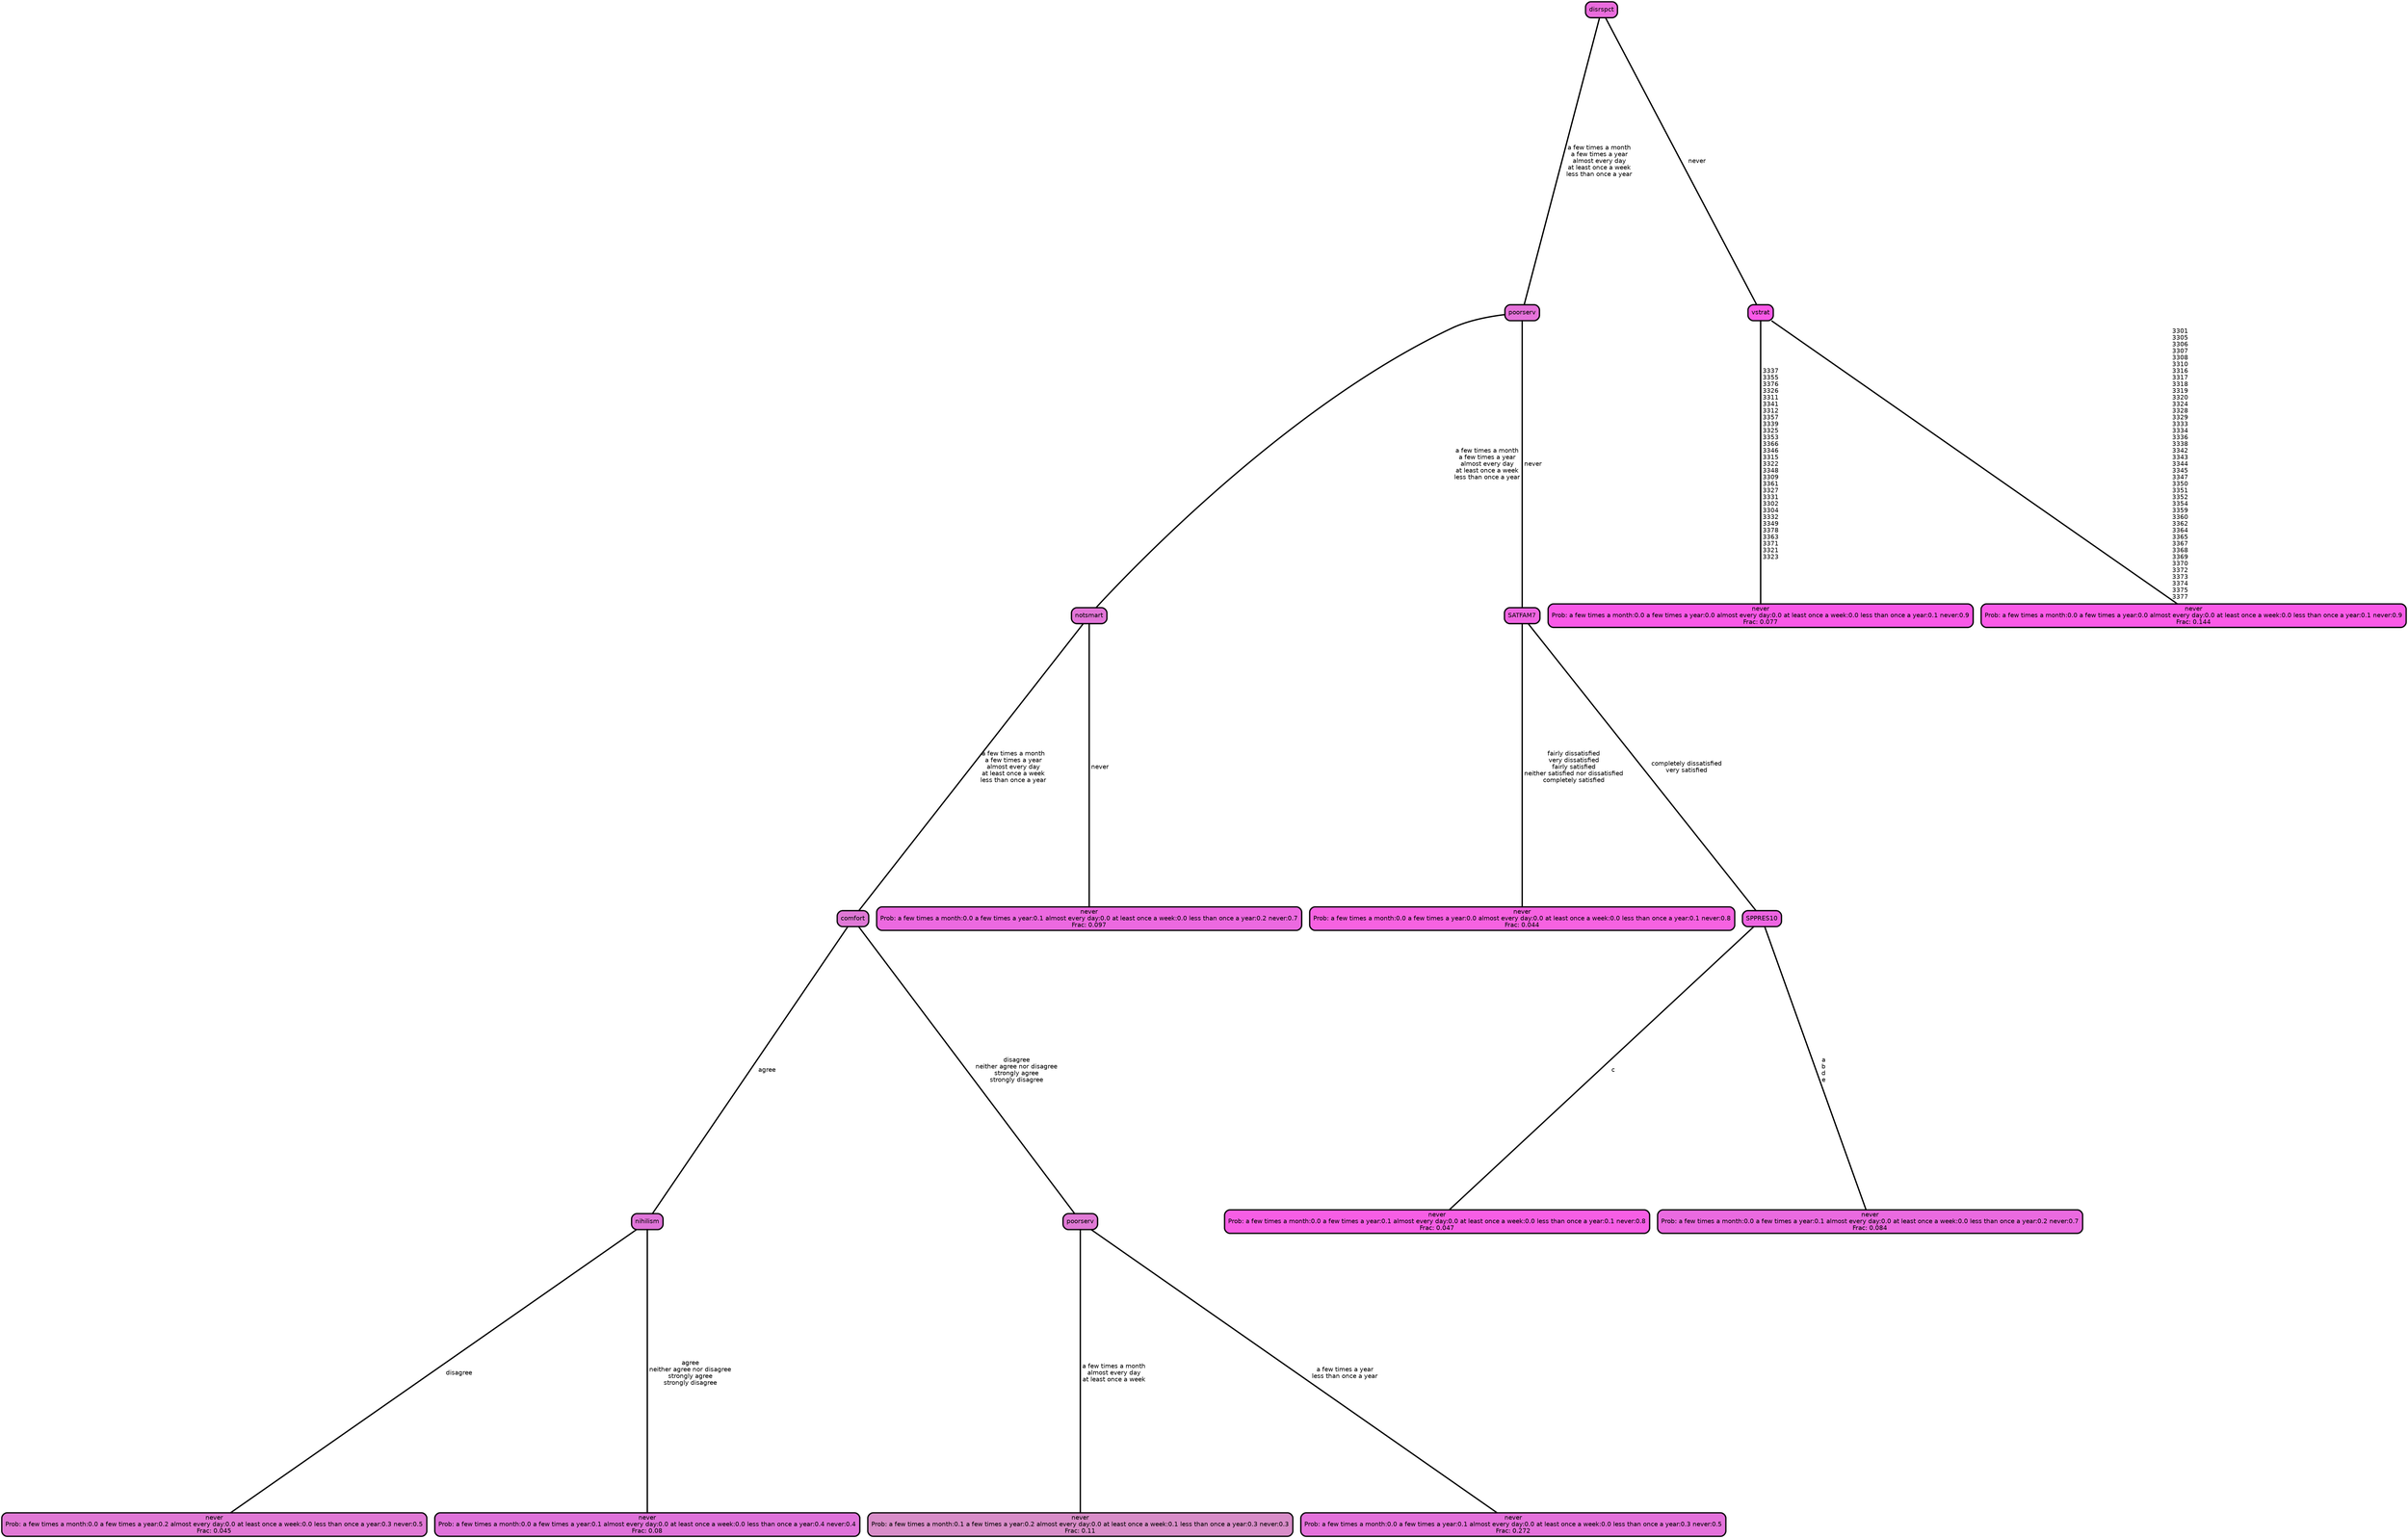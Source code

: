graph Tree {
node [shape=box, style="filled, rounded",color="black",penwidth="3",fontcolor="black",                 fontname=helvetica] ;
graph [ranksep="0 equally", splines=straight,                 bgcolor=transparent, dpi=200] ;
edge [fontname=helvetica, color=black] ;
0 [label="never
Prob: a few times a month:0.0 a few times a year:0.2 almost every day:0.0 at least once a week:0.0 less than once a year:0.3 never:0.5
Frac: 0.045", fillcolor="#e178d5"] ;
1 [label="nihilism", fillcolor="#e074d9"] ;
2 [label="never
Prob: a few times a month:0.0 a few times a year:0.1 almost every day:0.0 at least once a week:0.0 less than once a year:0.4 never:0.4
Frac: 0.08", fillcolor="#df72da"] ;
3 [label="comfort", fillcolor="#e078d6"] ;
4 [label="never
Prob: a few times a month:0.1 a few times a year:0.2 almost every day:0.0 at least once a week:0.1 less than once a year:0.3 never:0.3
Frac: 0.11", fillcolor="#d88dc8"] ;
5 [label="poorserv", fillcolor="#e079d5"] ;
6 [label="never
Prob: a few times a month:0.0 a few times a year:0.1 almost every day:0.0 at least once a week:0.0 less than once a year:0.3 never:0.5
Frac: 0.272", fillcolor="#e471db"] ;
7 [label="notsmart", fillcolor="#e275d8"] ;
8 [label="never
Prob: a few times a month:0.0 a few times a year:0.1 almost every day:0.0 at least once a week:0.0 less than once a year:0.2 never:0.7
Frac: 0.097", fillcolor="#ec69e0"] ;
9 [label="poorserv", fillcolor="#e572da"] ;
10 [label="never
Prob: a few times a month:0.0 a few times a year:0.0 almost every day:0.0 at least once a week:0.0 less than once a year:0.1 never:0.8
Frac: 0.044", fillcolor="#f662e1"] ;
11 [label="SATFAM7", fillcolor="#f065e2"] ;
12 [label="never
Prob: a few times a month:0.0 a few times a year:0.1 almost every day:0.0 at least once a week:0.0 less than once a year:0.1 never:0.8
Frac: 0.047", fillcolor="#f65ee5"] ;
13 [label="SPPRES10", fillcolor="#ee65e2"] ;
14 [label="never
Prob: a few times a month:0.0 a few times a year:0.1 almost every day:0.0 at least once a week:0.0 less than once a year:0.2 never:0.7
Frac: 0.084", fillcolor="#ea6ae0"] ;
15 [label="disrspct", fillcolor="#ea6cdd"] ;
16 [label="never
Prob: a few times a month:0.0 a few times a year:0.0 almost every day:0.0 at least once a week:0.0 less than once a year:0.1 never:0.9
Frac: 0.077", fillcolor="#f959e7"] ;
17 [label="vstrat", fillcolor="#fa59e7"] ;
18 [label="never
Prob: a few times a month:0.0 a few times a year:0.0 almost every day:0.0 at least once a week:0.0 less than once a year:0.1 never:0.9
Frac: 0.144", fillcolor="#fb5ae7"] ;
1 -- 0 [label=" disagree",penwidth=3] ;
1 -- 2 [label=" agree\n neither agree nor disagree\n strongly agree\n strongly disagree",penwidth=3] ;
3 -- 1 [label=" agree",penwidth=3] ;
3 -- 5 [label=" disagree\n neither agree nor disagree\n strongly agree\n strongly disagree",penwidth=3] ;
5 -- 4 [label=" a few times a month\n almost every day\n at least once a week",penwidth=3] ;
5 -- 6 [label=" a few times a year\n less than once a year",penwidth=3] ;
7 -- 3 [label=" a few times a month\n a few times a year\n almost every day\n at least once a week\n less than once a year",penwidth=3] ;
7 -- 8 [label=" never",penwidth=3] ;
9 -- 7 [label=" a few times a month\n a few times a year\n almost every day\n at least once a week\n less than once a year",penwidth=3] ;
9 -- 11 [label=" never",penwidth=3] ;
11 -- 10 [label=" fairly dissatisfied\n very dissatisfied\n fairly satisfied\n neither satisfied nor dissatisfied\n completely satisfied",penwidth=3] ;
11 -- 13 [label=" completely dissatisfied\n very satisfied",penwidth=3] ;
13 -- 12 [label=" c",penwidth=3] ;
13 -- 14 [label=" a\n b\n d\n e",penwidth=3] ;
15 -- 9 [label=" a few times a month\n a few times a year\n almost every day\n at least once a week\n less than once a year",penwidth=3] ;
15 -- 17 [label=" never",penwidth=3] ;
17 -- 16 [label=" 3337\n 3355\n 3376\n 3326\n 3311\n 3341\n 3312\n 3357\n 3339\n 3325\n 3353\n 3366\n 3346\n 3315\n 3322\n 3348\n 3309\n 3361\n 3327\n 3331\n 3302\n 3304\n 3332\n 3349\n 3378\n 3363\n 3371\n 3321\n 3323",penwidth=3] ;
17 -- 18 [label=" 3301\n 3305\n 3306\n 3307\n 3308\n 3310\n 3316\n 3317\n 3318\n 3319\n 3320\n 3324\n 3328\n 3329\n 3333\n 3334\n 3336\n 3338\n 3342\n 3343\n 3344\n 3345\n 3347\n 3350\n 3351\n 3352\n 3354\n 3359\n 3360\n 3362\n 3364\n 3365\n 3367\n 3368\n 3369\n 3370\n 3372\n 3373\n 3374\n 3375\n 3377",penwidth=3] ;
{rank = same;}}